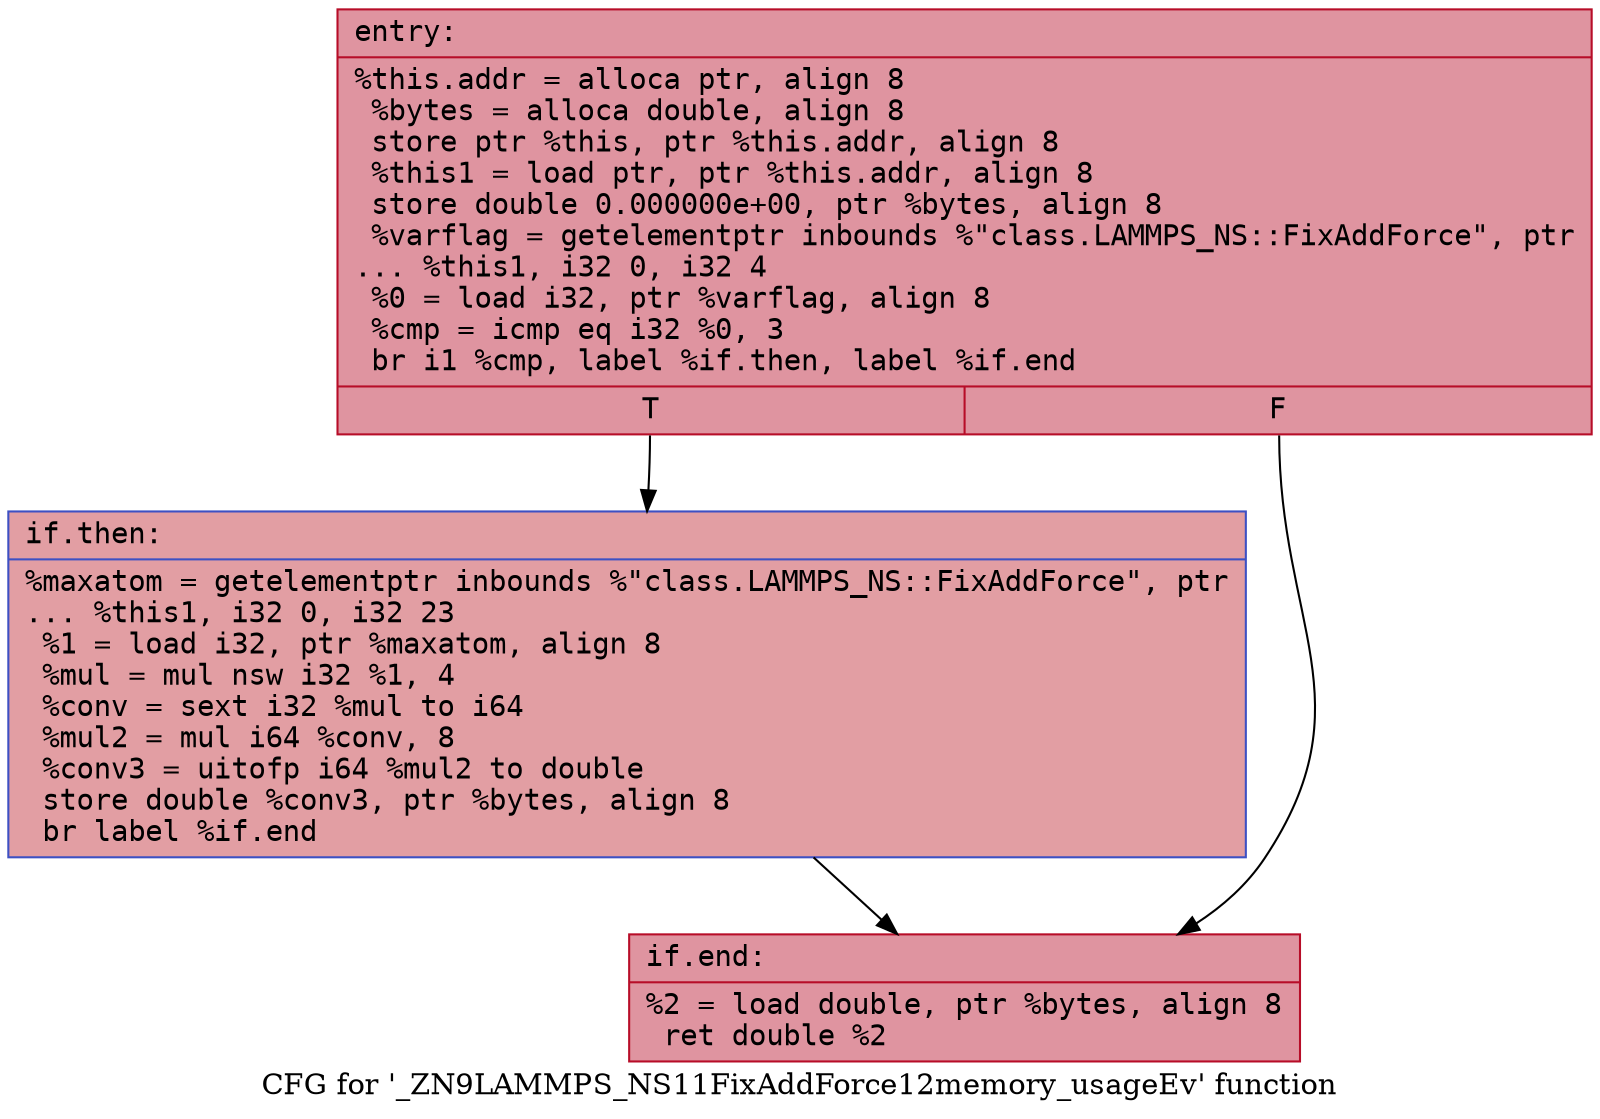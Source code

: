 digraph "CFG for '_ZN9LAMMPS_NS11FixAddForce12memory_usageEv' function" {
	label="CFG for '_ZN9LAMMPS_NS11FixAddForce12memory_usageEv' function";

	Node0x555b21a74f70 [shape=record,color="#b70d28ff", style=filled, fillcolor="#b70d2870" fontname="Courier",label="{entry:\l|  %this.addr = alloca ptr, align 8\l  %bytes = alloca double, align 8\l  store ptr %this, ptr %this.addr, align 8\l  %this1 = load ptr, ptr %this.addr, align 8\l  store double 0.000000e+00, ptr %bytes, align 8\l  %varflag = getelementptr inbounds %\"class.LAMMPS_NS::FixAddForce\", ptr\l... %this1, i32 0, i32 4\l  %0 = load i32, ptr %varflag, align 8\l  %cmp = icmp eq i32 %0, 3\l  br i1 %cmp, label %if.then, label %if.end\l|{<s0>T|<s1>F}}"];
	Node0x555b21a74f70:s0 -> Node0x555b21a75460[tooltip="entry -> if.then\nProbability 50.00%" ];
	Node0x555b21a74f70:s1 -> Node0x555b21a754d0[tooltip="entry -> if.end\nProbability 50.00%" ];
	Node0x555b21a75460 [shape=record,color="#3d50c3ff", style=filled, fillcolor="#be242e70" fontname="Courier",label="{if.then:\l|  %maxatom = getelementptr inbounds %\"class.LAMMPS_NS::FixAddForce\", ptr\l... %this1, i32 0, i32 23\l  %1 = load i32, ptr %maxatom, align 8\l  %mul = mul nsw i32 %1, 4\l  %conv = sext i32 %mul to i64\l  %mul2 = mul i64 %conv, 8\l  %conv3 = uitofp i64 %mul2 to double\l  store double %conv3, ptr %bytes, align 8\l  br label %if.end\l}"];
	Node0x555b21a75460 -> Node0x555b21a754d0[tooltip="if.then -> if.end\nProbability 100.00%" ];
	Node0x555b21a754d0 [shape=record,color="#b70d28ff", style=filled, fillcolor="#b70d2870" fontname="Courier",label="{if.end:\l|  %2 = load double, ptr %bytes, align 8\l  ret double %2\l}"];
}
